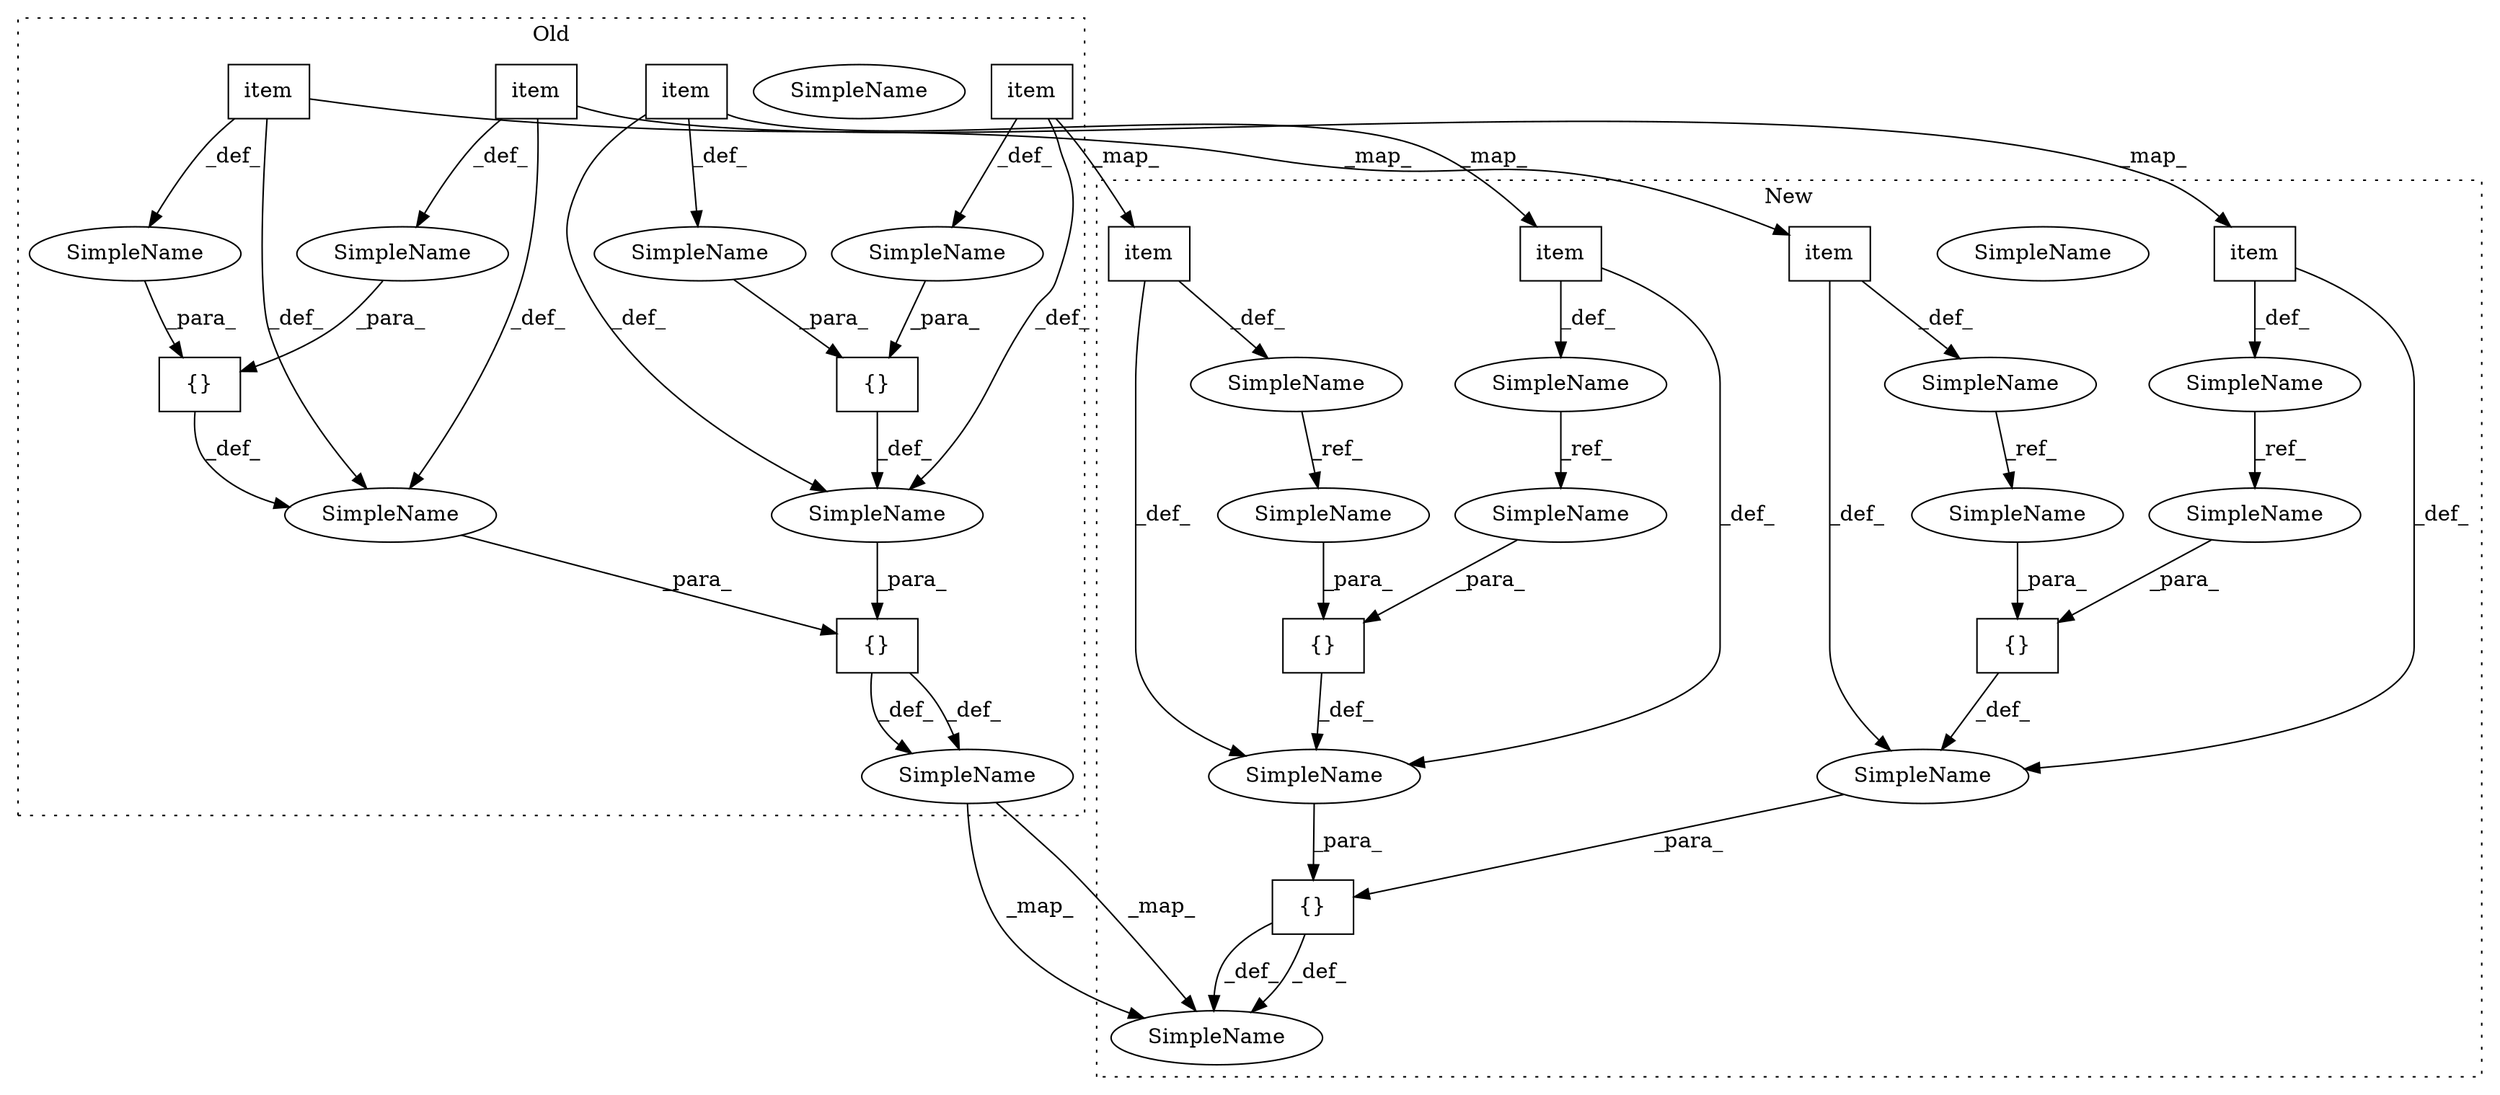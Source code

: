 digraph G {
subgraph cluster0 {
1 [label="item" a="32" s="360" l="6" shape="box"];
3 [label="SimpleName" a="42" s="296" l="6" shape="ellipse"];
6 [label="SimpleName" a="42" s="296" l="6" shape="ellipse"];
10 [label="{}" a="4" s="325,410" l="1,1" shape="box"];
11 [label="SimpleName" a="42" s="" l="" shape="ellipse"];
12 [label="SimpleName" a="42" s="" l="" shape="ellipse"];
14 [label="item" a="32" s="439" l="6" shape="box"];
16 [label="{}" a="4" s="324,479" l="1,1" shape="box"];
18 [label="item" a="32" s="404" l="6" shape="box"];
19 [label="{}" a="4" s="412,478" l="1,1" shape="box"];
21 [label="item" a="32" s="472" l="6" shape="box"];
23 [label="SimpleName" a="42" s="" l="" shape="ellipse"];
24 [label="SimpleName" a="42" s="" l="" shape="ellipse"];
25 [label="SimpleName" a="42" s="" l="" shape="ellipse"];
28 [label="SimpleName" a="42" s="" l="" shape="ellipse"];
label = "Old";
style="dotted";
}
subgraph cluster1 {
2 [label="item" a="32" s="381" l="6" shape="box"];
4 [label="SimpleName" a="42" s="527" l="6" shape="ellipse"];
5 [label="SimpleName" a="42" s="527" l="6" shape="ellipse"];
7 [label="{}" a="4" s="556,562" l="1,1" shape="box"];
8 [label="SimpleName" a="42" s="393" l="2" shape="ellipse"];
9 [label="SimpleName" a="42" s="344" l="2" shape="ellipse"];
13 [label="item" a="32" s="474" l="6" shape="box"];
15 [label="{}" a="4" s="555,571" l="1,1" shape="box"];
17 [label="item" a="32" s="433" l="6" shape="box"];
20 [label="{}" a="4" s="564,570" l="1,1" shape="box"];
22 [label="item" a="32" s="515" l="6" shape="box"];
26 [label="SimpleName" a="42" s="" l="" shape="ellipse"];
27 [label="SimpleName" a="42" s="" l="" shape="ellipse"];
29 [label="SimpleName" a="42" s="445" l="2" shape="ellipse"];
30 [label="SimpleName" a="42" s="486" l="2" shape="ellipse"];
31 [label="SimpleName" a="42" s="557" l="2" shape="ellipse"];
32 [label="SimpleName" a="42" s="560" l="2" shape="ellipse"];
33 [label="SimpleName" a="42" s="565" l="2" shape="ellipse"];
34 [label="SimpleName" a="42" s="568" l="2" shape="ellipse"];
label = "New";
style="dotted";
}
1 -> 28 [label="_def_"];
1 -> 2 [label="_map_"];
1 -> 11 [label="_def_"];
2 -> 27 [label="_def_"];
2 -> 9 [label="_def_"];
6 -> 5 [label="_map_"];
6 -> 5 [label="_map_"];
7 -> 27 [label="_def_"];
8 -> 32 [label="_ref_"];
9 -> 31 [label="_ref_"];
10 -> 28 [label="_def_"];
11 -> 10 [label="_para_"];
12 -> 10 [label="_para_"];
13 -> 26 [label="_def_"];
13 -> 29 [label="_def_"];
14 -> 13 [label="_map_"];
14 -> 25 [label="_def_"];
14 -> 23 [label="_def_"];
15 -> 5 [label="_def_"];
15 -> 5 [label="_def_"];
16 -> 6 [label="_def_"];
16 -> 6 [label="_def_"];
17 -> 27 [label="_def_"];
17 -> 8 [label="_def_"];
18 -> 28 [label="_def_"];
18 -> 17 [label="_map_"];
18 -> 12 [label="_def_"];
19 -> 25 [label="_def_"];
20 -> 26 [label="_def_"];
21 -> 24 [label="_def_"];
21 -> 22 [label="_map_"];
21 -> 25 [label="_def_"];
22 -> 26 [label="_def_"];
22 -> 30 [label="_def_"];
23 -> 19 [label="_para_"];
24 -> 19 [label="_para_"];
25 -> 16 [label="_para_"];
26 -> 15 [label="_para_"];
27 -> 15 [label="_para_"];
28 -> 16 [label="_para_"];
29 -> 33 [label="_ref_"];
30 -> 34 [label="_ref_"];
31 -> 7 [label="_para_"];
32 -> 7 [label="_para_"];
33 -> 20 [label="_para_"];
34 -> 20 [label="_para_"];
}